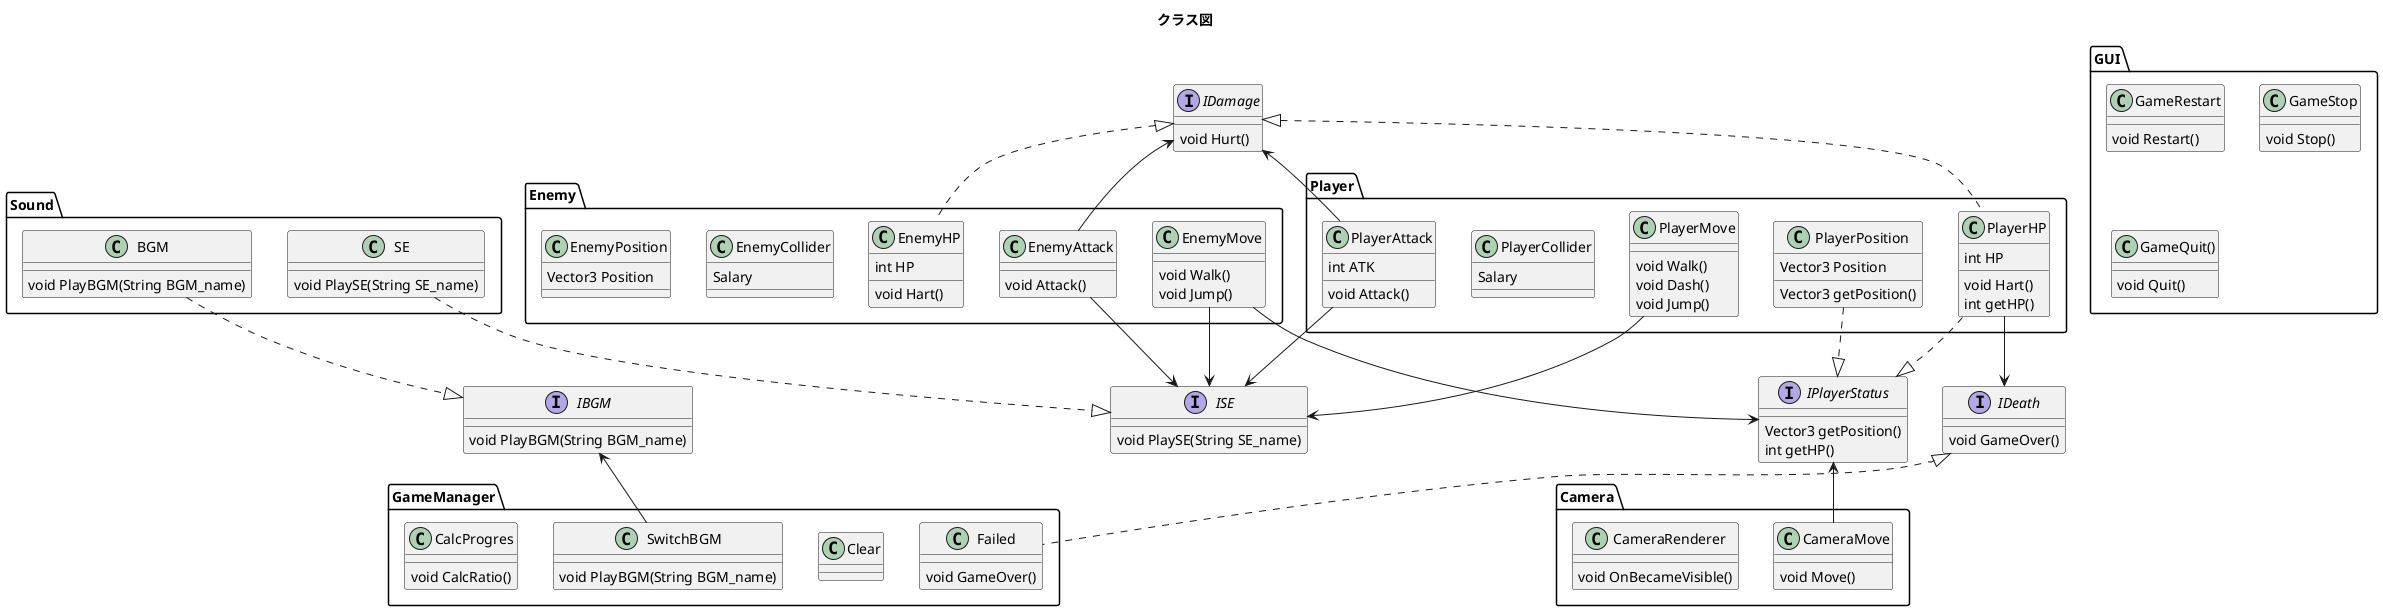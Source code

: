 @startuml name
title クラス図

package Player <<Folder>> {
    class PlayerMove {
        void Walk()
        void Dash()
        void Jump()
    }
    class PlayerAttack {
        int ATK
        void Attack()
    }
    class PlayerHP {
        int HP
        void Hart()
        int getHP()
    }
    class PlayerCollider {
        Salary
    }
    class PlayerPosition {
        Vector3 Position
        Vector3 getPosition()
    }
}

package Enemy <<Folder>> {
    class EnemyMove {
        void Walk()
        void Jump()
    }
    class EnemyAttack {
        void Attack()
    }
    class EnemyHP {
        int HP
        void Hart()
    }
    class EnemyCollider {
        Salary
    }
    class EnemyPosition {
        Vector3 Position

    }
}

package Camera <<Folder>> {
    class CameraMove {
        void Move()
    }
    class CameraRenderer {
        void OnBecameVisible()
    }
    }

    package Sound <<Folder>> {
    class BGM {
        void PlayBGM(String BGM_name)
    }
    class SE {
        void PlaySE(String SE_name)
    }
}

package GameManager <<Folder>> {
    class Failed {
        void GameOver()
    }
    class Clear {
    
    }

    class SwitchBGM {
        void PlayBGM(String BGM_name)
    }
    class CalcProgres{
        void CalcRatio()
    }
}

package GUI {
    class GameRestart{
        void Restart()
    }
    class GameStop{
        void Stop()
    }
    class GameQuit(){
        void Quit()
    }
}

interface ISE {
    void PlaySE(String SE_name)
}

interface IBGM {
    void PlayBGM(String BGM_name)
}

interface IDeath {
    void GameOver()
}

interface IDamage {
    void Hurt()
}

interface IPlayerStatus {
    Vector3 getPosition()
    int getHP()
}



PlayerAttack -up-> IDamage
PlayerHP ..up|> IDamage
EnemyAttack -up-> IDamage
EnemyHP ..up|> IDamage

PlayerAttack -> ISE
PlayerMove --> ISE
EnemyAttack --> ISE
EnemyMove --> ISE
SE ..|> ISE

CameraMove -up-> IPlayerStatus
EnemyMove --> IPlayerStatus
PlayerHP ..|> IPlayerStatus
PlayerPosition ..|> IPlayerStatus

PlayerHP --> IDeath
SwitchBGM -up-> IBGM
Failed ..up|> IDeath
BGM ..|> IBGM

@enduml